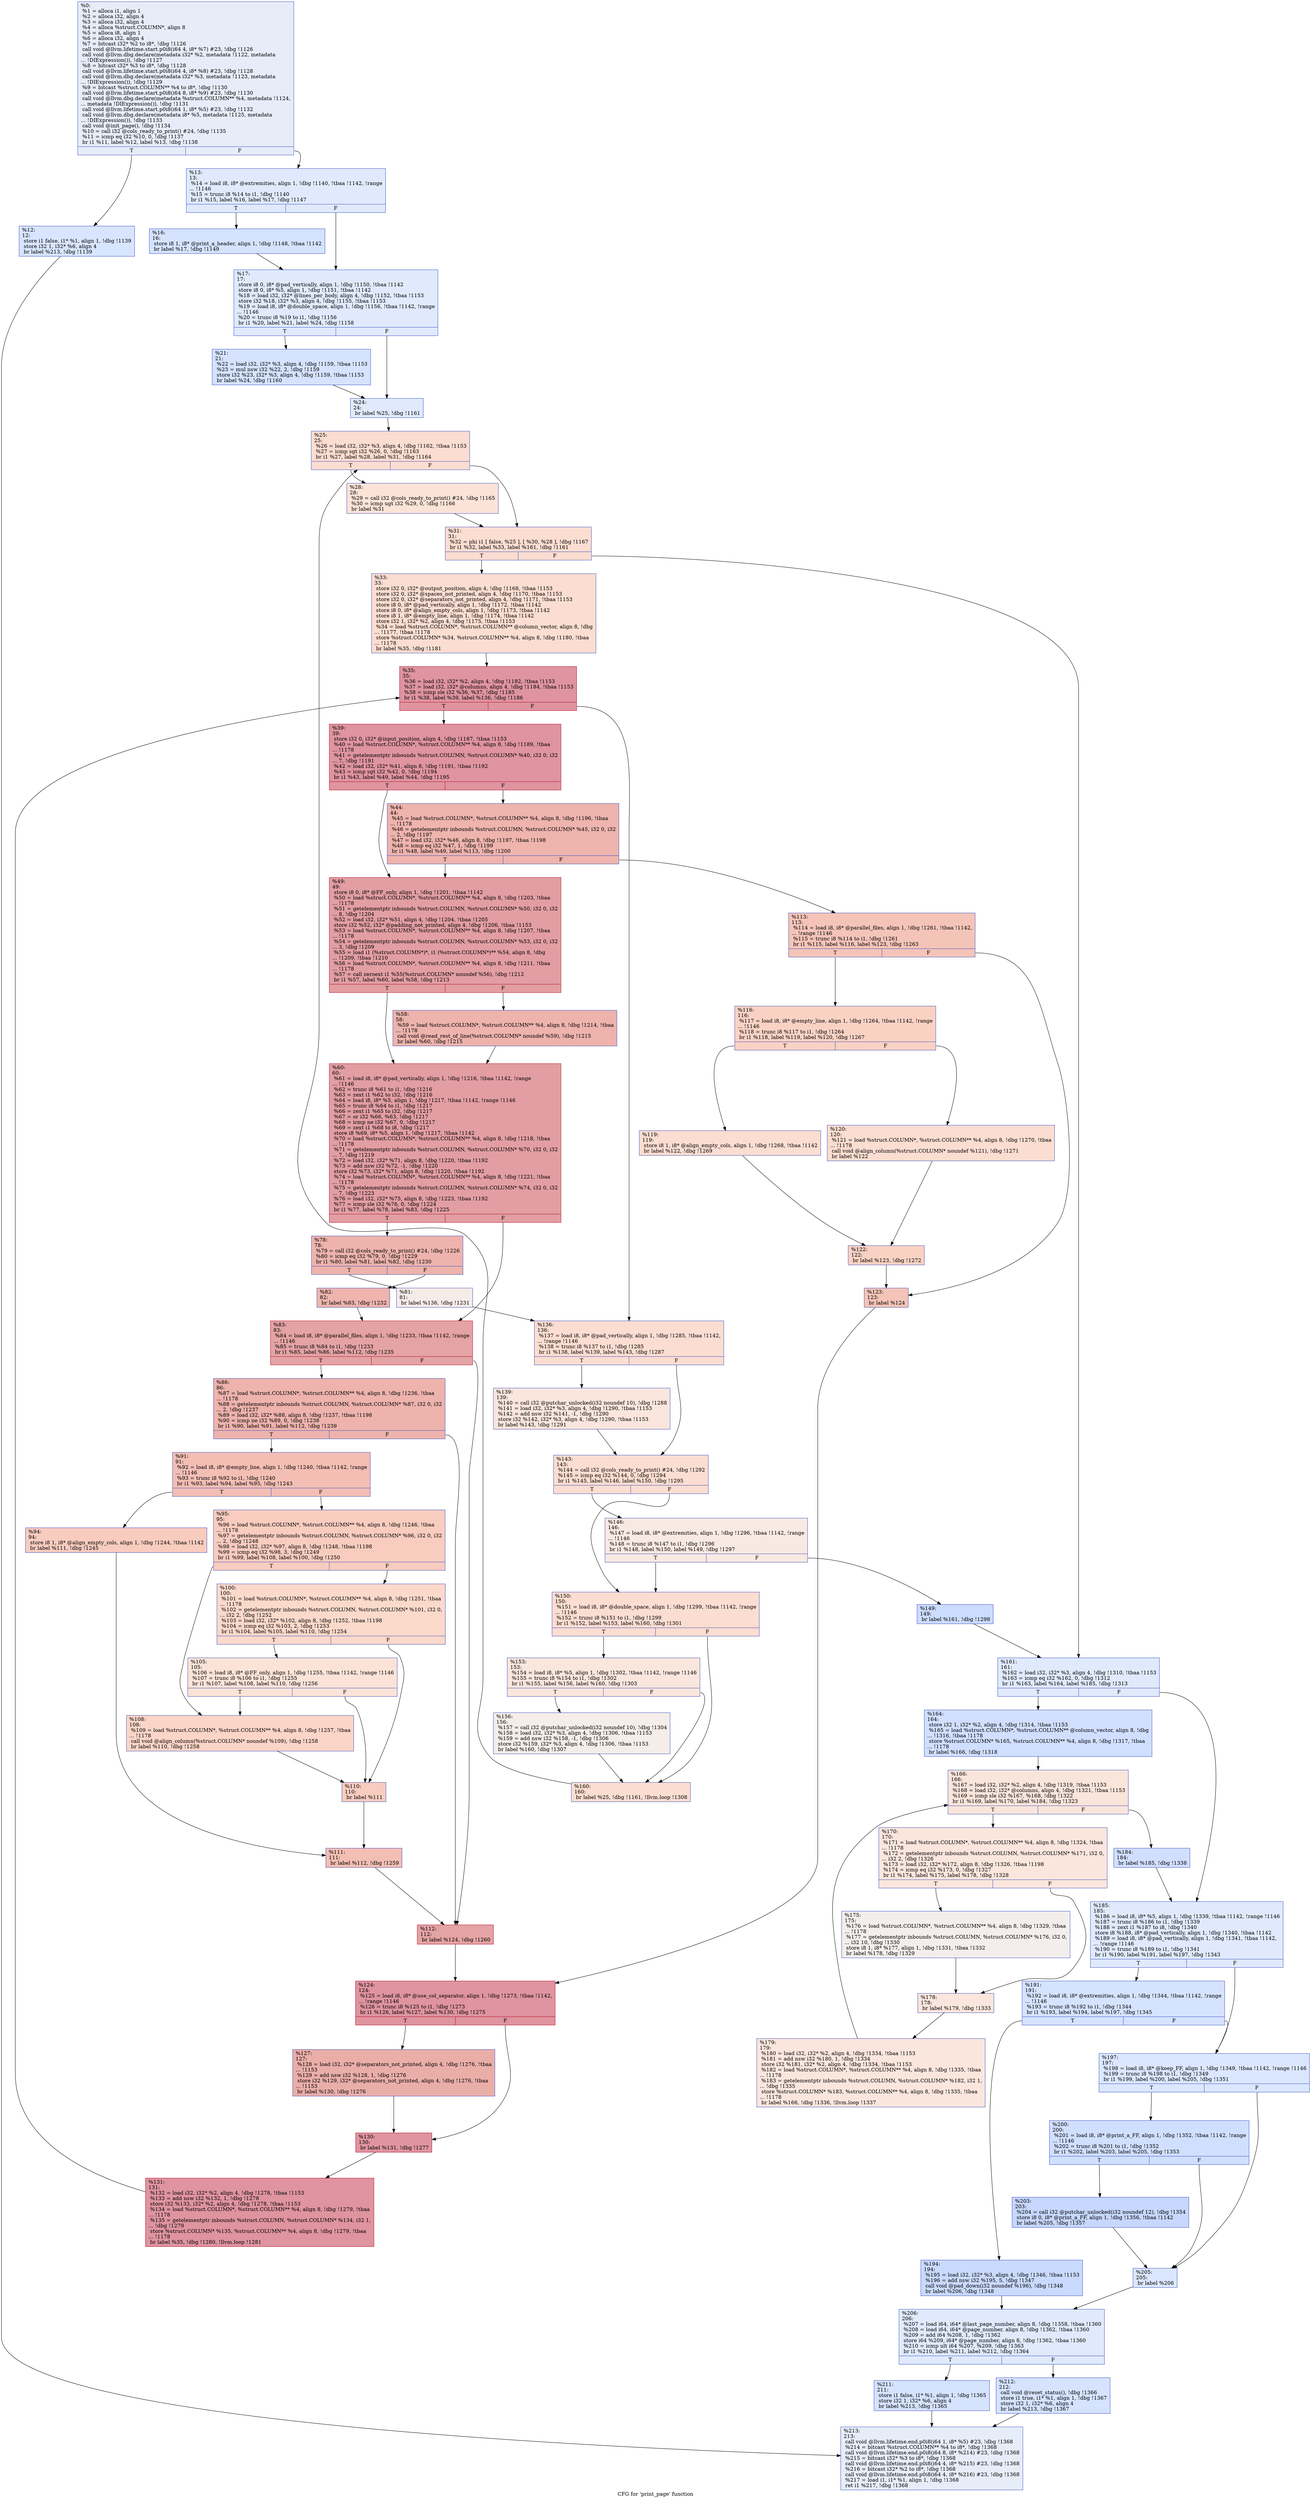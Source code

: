 digraph "CFG for 'print_page' function" {
	label="CFG for 'print_page' function";

	Node0x162cf10 [shape=record,color="#3d50c3ff", style=filled, fillcolor="#c7d7f070",label="{%0:\l  %1 = alloca i1, align 1\l  %2 = alloca i32, align 4\l  %3 = alloca i32, align 4\l  %4 = alloca %struct.COLUMN*, align 8\l  %5 = alloca i8, align 1\l  %6 = alloca i32, align 4\l  %7 = bitcast i32* %2 to i8*, !dbg !1126\l  call void @llvm.lifetime.start.p0i8(i64 4, i8* %7) #23, !dbg !1126\l  call void @llvm.dbg.declare(metadata i32* %2, metadata !1122, metadata\l... !DIExpression()), !dbg !1127\l  %8 = bitcast i32* %3 to i8*, !dbg !1128\l  call void @llvm.lifetime.start.p0i8(i64 4, i8* %8) #23, !dbg !1128\l  call void @llvm.dbg.declare(metadata i32* %3, metadata !1123, metadata\l... !DIExpression()), !dbg !1129\l  %9 = bitcast %struct.COLUMN** %4 to i8*, !dbg !1130\l  call void @llvm.lifetime.start.p0i8(i64 8, i8* %9) #23, !dbg !1130\l  call void @llvm.dbg.declare(metadata %struct.COLUMN** %4, metadata !1124,\l... metadata !DIExpression()), !dbg !1131\l  call void @llvm.lifetime.start.p0i8(i64 1, i8* %5) #23, !dbg !1132\l  call void @llvm.dbg.declare(metadata i8* %5, metadata !1125, metadata\l... !DIExpression()), !dbg !1133\l  call void @init_page(), !dbg !1134\l  %10 = call i32 @cols_ready_to_print() #24, !dbg !1135\l  %11 = icmp eq i32 %10, 0, !dbg !1137\l  br i1 %11, label %12, label %13, !dbg !1138\l|{<s0>T|<s1>F}}"];
	Node0x162cf10:s0 -> Node0x162d220;
	Node0x162cf10:s1 -> Node0x162d270;
	Node0x162d220 [shape=record,color="#3d50c3ff", style=filled, fillcolor="#a7c5fe70",label="{%12:\l12:                                               \l  store i1 false, i1* %1, align 1, !dbg !1139\l  store i32 1, i32* %6, align 4\l  br label %213, !dbg !1139\l}"];
	Node0x162d220 -> Node0x162e710;
	Node0x162d270 [shape=record,color="#3d50c3ff", style=filled, fillcolor="#b9d0f970",label="{%13:\l13:                                               \l  %14 = load i8, i8* @extremities, align 1, !dbg !1140, !tbaa !1142, !range\l... !1146\l  %15 = trunc i8 %14 to i1, !dbg !1140\l  br i1 %15, label %16, label %17, !dbg !1147\l|{<s0>T|<s1>F}}"];
	Node0x162d270:s0 -> Node0x162d2c0;
	Node0x162d270:s1 -> Node0x162d310;
	Node0x162d2c0 [shape=record,color="#3d50c3ff", style=filled, fillcolor="#a1c0ff70",label="{%16:\l16:                                               \l  store i8 1, i8* @print_a_header, align 1, !dbg !1148, !tbaa !1142\l  br label %17, !dbg !1149\l}"];
	Node0x162d2c0 -> Node0x162d310;
	Node0x162d310 [shape=record,color="#3d50c3ff", style=filled, fillcolor="#b9d0f970",label="{%17:\l17:                                               \l  store i8 0, i8* @pad_vertically, align 1, !dbg !1150, !tbaa !1142\l  store i8 0, i8* %5, align 1, !dbg !1151, !tbaa !1142\l  %18 = load i32, i32* @lines_per_body, align 4, !dbg !1152, !tbaa !1153\l  store i32 %18, i32* %3, align 4, !dbg !1155, !tbaa !1153\l  %19 = load i8, i8* @double_space, align 1, !dbg !1156, !tbaa !1142, !range\l... !1146\l  %20 = trunc i8 %19 to i1, !dbg !1156\l  br i1 %20, label %21, label %24, !dbg !1158\l|{<s0>T|<s1>F}}"];
	Node0x162d310:s0 -> Node0x162d360;
	Node0x162d310:s1 -> Node0x162d3b0;
	Node0x162d360 [shape=record,color="#3d50c3ff", style=filled, fillcolor="#a1c0ff70",label="{%21:\l21:                                               \l  %22 = load i32, i32* %3, align 4, !dbg !1159, !tbaa !1153\l  %23 = mul nsw i32 %22, 2, !dbg !1159\l  store i32 %23, i32* %3, align 4, !dbg !1159, !tbaa !1153\l  br label %24, !dbg !1160\l}"];
	Node0x162d360 -> Node0x162d3b0;
	Node0x162d3b0 [shape=record,color="#3d50c3ff", style=filled, fillcolor="#b9d0f970",label="{%24:\l24:                                               \l  br label %25, !dbg !1161\l}"];
	Node0x162d3b0 -> Node0x162d400;
	Node0x162d400 [shape=record,color="#3d50c3ff", style=filled, fillcolor="#f7b39670",label="{%25:\l25:                                               \l  %26 = load i32, i32* %3, align 4, !dbg !1162, !tbaa !1153\l  %27 = icmp sgt i32 %26, 0, !dbg !1163\l  br i1 %27, label %28, label %31, !dbg !1164\l|{<s0>T|<s1>F}}"];
	Node0x162d400:s0 -> Node0x162d450;
	Node0x162d400:s1 -> Node0x162d4a0;
	Node0x162d450 [shape=record,color="#3d50c3ff", style=filled, fillcolor="#f6bfa670",label="{%28:\l28:                                               \l  %29 = call i32 @cols_ready_to_print() #24, !dbg !1165\l  %30 = icmp ugt i32 %29, 0, !dbg !1166\l  br label %31\l}"];
	Node0x162d450 -> Node0x162d4a0;
	Node0x162d4a0 [shape=record,color="#3d50c3ff", style=filled, fillcolor="#f7b39670",label="{%31:\l31:                                               \l  %32 = phi i1 [ false, %25 ], [ %30, %28 ], !dbg !1167\l  br i1 %32, label %33, label %161, !dbg !1161\l|{<s0>T|<s1>F}}"];
	Node0x162d4a0:s0 -> Node0x162d4f0;
	Node0x162d4a0:s1 -> Node0x162e170;
	Node0x162d4f0 [shape=record,color="#3d50c3ff", style=filled, fillcolor="#f7b39670",label="{%33:\l33:                                               \l  store i32 0, i32* @output_position, align 4, !dbg !1168, !tbaa !1153\l  store i32 0, i32* @spaces_not_printed, align 4, !dbg !1170, !tbaa !1153\l  store i32 0, i32* @separators_not_printed, align 4, !dbg !1171, !tbaa !1153\l  store i8 0, i8* @pad_vertically, align 1, !dbg !1172, !tbaa !1142\l  store i8 0, i8* @align_empty_cols, align 1, !dbg !1173, !tbaa !1142\l  store i8 1, i8* @empty_line, align 1, !dbg !1174, !tbaa !1142\l  store i32 1, i32* %2, align 4, !dbg !1175, !tbaa !1153\l  %34 = load %struct.COLUMN*, %struct.COLUMN** @column_vector, align 8, !dbg\l... !1177, !tbaa !1178\l  store %struct.COLUMN* %34, %struct.COLUMN** %4, align 8, !dbg !1180, !tbaa\l... !1178\l  br label %35, !dbg !1181\l}"];
	Node0x162d4f0 -> Node0x162d540;
	Node0x162d540 [shape=record,color="#b70d28ff", style=filled, fillcolor="#b70d2870",label="{%35:\l35:                                               \l  %36 = load i32, i32* %2, align 4, !dbg !1182, !tbaa !1153\l  %37 = load i32, i32* @columns, align 4, !dbg !1184, !tbaa !1153\l  %38 = icmp sle i32 %36, %37, !dbg !1185\l  br i1 %38, label %39, label %136, !dbg !1186\l|{<s0>T|<s1>F}}"];
	Node0x162d540:s0 -> Node0x162d590;
	Node0x162d540:s1 -> Node0x162dea0;
	Node0x162d590 [shape=record,color="#b70d28ff", style=filled, fillcolor="#b70d2870",label="{%39:\l39:                                               \l  store i32 0, i32* @input_position, align 4, !dbg !1187, !tbaa !1153\l  %40 = load %struct.COLUMN*, %struct.COLUMN** %4, align 8, !dbg !1189, !tbaa\l... !1178\l  %41 = getelementptr inbounds %struct.COLUMN, %struct.COLUMN* %40, i32 0, i32\l... 7, !dbg !1191\l  %42 = load i32, i32* %41, align 8, !dbg !1191, !tbaa !1192\l  %43 = icmp sgt i32 %42, 0, !dbg !1194\l  br i1 %43, label %49, label %44, !dbg !1195\l|{<s0>T|<s1>F}}"];
	Node0x162d590:s0 -> Node0x162d630;
	Node0x162d590:s1 -> Node0x162d5e0;
	Node0x162d5e0 [shape=record,color="#3d50c3ff", style=filled, fillcolor="#d8564670",label="{%44:\l44:                                               \l  %45 = load %struct.COLUMN*, %struct.COLUMN** %4, align 8, !dbg !1196, !tbaa\l... !1178\l  %46 = getelementptr inbounds %struct.COLUMN, %struct.COLUMN* %45, i32 0, i32\l... 2, !dbg !1197\l  %47 = load i32, i32* %46, align 8, !dbg !1197, !tbaa !1198\l  %48 = icmp eq i32 %47, 1, !dbg !1199\l  br i1 %48, label %49, label %113, !dbg !1200\l|{<s0>T|<s1>F}}"];
	Node0x162d5e0:s0 -> Node0x162d630;
	Node0x162d5e0:s1 -> Node0x162db80;
	Node0x162d630 [shape=record,color="#b70d28ff", style=filled, fillcolor="#be242e70",label="{%49:\l49:                                               \l  store i8 0, i8* @FF_only, align 1, !dbg !1201, !tbaa !1142\l  %50 = load %struct.COLUMN*, %struct.COLUMN** %4, align 8, !dbg !1203, !tbaa\l... !1178\l  %51 = getelementptr inbounds %struct.COLUMN, %struct.COLUMN* %50, i32 0, i32\l... 8, !dbg !1204\l  %52 = load i32, i32* %51, align 4, !dbg !1204, !tbaa !1205\l  store i32 %52, i32* @padding_not_printed, align 4, !dbg !1206, !tbaa !1153\l  %53 = load %struct.COLUMN*, %struct.COLUMN** %4, align 8, !dbg !1207, !tbaa\l... !1178\l  %54 = getelementptr inbounds %struct.COLUMN, %struct.COLUMN* %53, i32 0, i32\l... 3, !dbg !1209\l  %55 = load i1 (%struct.COLUMN*)*, i1 (%struct.COLUMN*)** %54, align 8, !dbg\l... !1209, !tbaa !1210\l  %56 = load %struct.COLUMN*, %struct.COLUMN** %4, align 8, !dbg !1211, !tbaa\l... !1178\l  %57 = call zeroext i1 %55(%struct.COLUMN* noundef %56), !dbg !1212\l  br i1 %57, label %60, label %58, !dbg !1213\l|{<s0>T|<s1>F}}"];
	Node0x162d630:s0 -> Node0x162d6d0;
	Node0x162d630:s1 -> Node0x162d680;
	Node0x162d680 [shape=record,color="#3d50c3ff", style=filled, fillcolor="#d6524470",label="{%58:\l58:                                               \l  %59 = load %struct.COLUMN*, %struct.COLUMN** %4, align 8, !dbg !1214, !tbaa\l... !1178\l  call void @read_rest_of_line(%struct.COLUMN* noundef %59), !dbg !1215\l  br label %60, !dbg !1215\l}"];
	Node0x162d680 -> Node0x162d6d0;
	Node0x162d6d0 [shape=record,color="#b70d28ff", style=filled, fillcolor="#be242e70",label="{%60:\l60:                                               \l  %61 = load i8, i8* @pad_vertically, align 1, !dbg !1216, !tbaa !1142, !range\l... !1146\l  %62 = trunc i8 %61 to i1, !dbg !1216\l  %63 = zext i1 %62 to i32, !dbg !1216\l  %64 = load i8, i8* %5, align 1, !dbg !1217, !tbaa !1142, !range !1146\l  %65 = trunc i8 %64 to i1, !dbg !1217\l  %66 = zext i1 %65 to i32, !dbg !1217\l  %67 = or i32 %66, %63, !dbg !1217\l  %68 = icmp ne i32 %67, 0, !dbg !1217\l  %69 = zext i1 %68 to i8, !dbg !1217\l  store i8 %69, i8* %5, align 1, !dbg !1217, !tbaa !1142\l  %70 = load %struct.COLUMN*, %struct.COLUMN** %4, align 8, !dbg !1218, !tbaa\l... !1178\l  %71 = getelementptr inbounds %struct.COLUMN, %struct.COLUMN* %70, i32 0, i32\l... 7, !dbg !1219\l  %72 = load i32, i32* %71, align 8, !dbg !1220, !tbaa !1192\l  %73 = add nsw i32 %72, -1, !dbg !1220\l  store i32 %73, i32* %71, align 8, !dbg !1220, !tbaa !1192\l  %74 = load %struct.COLUMN*, %struct.COLUMN** %4, align 8, !dbg !1221, !tbaa\l... !1178\l  %75 = getelementptr inbounds %struct.COLUMN, %struct.COLUMN* %74, i32 0, i32\l... 7, !dbg !1223\l  %76 = load i32, i32* %75, align 8, !dbg !1223, !tbaa !1192\l  %77 = icmp sle i32 %76, 0, !dbg !1224\l  br i1 %77, label %78, label %83, !dbg !1225\l|{<s0>T|<s1>F}}"];
	Node0x162d6d0:s0 -> Node0x162d720;
	Node0x162d6d0:s1 -> Node0x162d810;
	Node0x162d720 [shape=record,color="#3d50c3ff", style=filled, fillcolor="#d6524470",label="{%78:\l78:                                               \l  %79 = call i32 @cols_ready_to_print() #24, !dbg !1226\l  %80 = icmp eq i32 %79, 0, !dbg !1229\l  br i1 %80, label %81, label %82, !dbg !1230\l|{<s0>T|<s1>F}}"];
	Node0x162d720:s0 -> Node0x162d770;
	Node0x162d720:s1 -> Node0x162d7c0;
	Node0x162d770 [shape=record,color="#3d50c3ff", style=filled, fillcolor="#ead5c970",label="{%81:\l81:                                               \l  br label %136, !dbg !1231\l}"];
	Node0x162d770 -> Node0x162dea0;
	Node0x162d7c0 [shape=record,color="#3d50c3ff", style=filled, fillcolor="#d8564670",label="{%82:\l82:                                               \l  br label %83, !dbg !1232\l}"];
	Node0x162d7c0 -> Node0x162d810;
	Node0x162d810 [shape=record,color="#b70d28ff", style=filled, fillcolor="#c32e3170",label="{%83:\l83:                                               \l  %84 = load i8, i8* @parallel_files, align 1, !dbg !1233, !tbaa !1142, !range\l... !1146\l  %85 = trunc i8 %84 to i1, !dbg !1233\l  br i1 %85, label %86, label %112, !dbg !1235\l|{<s0>T|<s1>F}}"];
	Node0x162d810:s0 -> Node0x162d860;
	Node0x162d810:s1 -> Node0x162db30;
	Node0x162d860 [shape=record,color="#3d50c3ff", style=filled, fillcolor="#d6524470",label="{%86:\l86:                                               \l  %87 = load %struct.COLUMN*, %struct.COLUMN** %4, align 8, !dbg !1236, !tbaa\l... !1178\l  %88 = getelementptr inbounds %struct.COLUMN, %struct.COLUMN* %87, i32 0, i32\l... 2, !dbg !1237\l  %89 = load i32, i32* %88, align 8, !dbg !1237, !tbaa !1198\l  %90 = icmp ne i32 %89, 0, !dbg !1238\l  br i1 %90, label %91, label %112, !dbg !1239\l|{<s0>T|<s1>F}}"];
	Node0x162d860:s0 -> Node0x162d8b0;
	Node0x162d860:s1 -> Node0x162db30;
	Node0x162d8b0 [shape=record,color="#3d50c3ff", style=filled, fillcolor="#e36c5570",label="{%91:\l91:                                               \l  %92 = load i8, i8* @empty_line, align 1, !dbg !1240, !tbaa !1142, !range\l... !1146\l  %93 = trunc i8 %92 to i1, !dbg !1240\l  br i1 %93, label %94, label %95, !dbg !1243\l|{<s0>T|<s1>F}}"];
	Node0x162d8b0:s0 -> Node0x162d900;
	Node0x162d8b0:s1 -> Node0x162d950;
	Node0x162d900 [shape=record,color="#3d50c3ff", style=filled, fillcolor="#f08b6e70",label="{%94:\l94:                                               \l  store i8 1, i8* @align_empty_cols, align 1, !dbg !1244, !tbaa !1142\l  br label %111, !dbg !1245\l}"];
	Node0x162d900 -> Node0x162dae0;
	Node0x162d950 [shape=record,color="#3d50c3ff", style=filled, fillcolor="#f08b6e70",label="{%95:\l95:                                               \l  %96 = load %struct.COLUMN*, %struct.COLUMN** %4, align 8, !dbg !1246, !tbaa\l... !1178\l  %97 = getelementptr inbounds %struct.COLUMN, %struct.COLUMN* %96, i32 0, i32\l... 2, !dbg !1248\l  %98 = load i32, i32* %97, align 8, !dbg !1248, !tbaa !1198\l  %99 = icmp eq i32 %98, 3, !dbg !1249\l  br i1 %99, label %108, label %100, !dbg !1250\l|{<s0>T|<s1>F}}"];
	Node0x162d950:s0 -> Node0x162da40;
	Node0x162d950:s1 -> Node0x162d9a0;
	Node0x162d9a0 [shape=record,color="#3d50c3ff", style=filled, fillcolor="#f7a88970",label="{%100:\l100:                                              \l  %101 = load %struct.COLUMN*, %struct.COLUMN** %4, align 8, !dbg !1251, !tbaa\l... !1178\l  %102 = getelementptr inbounds %struct.COLUMN, %struct.COLUMN* %101, i32 0,\l... i32 2, !dbg !1252\l  %103 = load i32, i32* %102, align 8, !dbg !1252, !tbaa !1198\l  %104 = icmp eq i32 %103, 2, !dbg !1253\l  br i1 %104, label %105, label %110, !dbg !1254\l|{<s0>T|<s1>F}}"];
	Node0x162d9a0:s0 -> Node0x162d9f0;
	Node0x162d9a0:s1 -> Node0x162da90;
	Node0x162d9f0 [shape=record,color="#3d50c3ff", style=filled, fillcolor="#f6bfa670",label="{%105:\l105:                                              \l  %106 = load i8, i8* @FF_only, align 1, !dbg !1255, !tbaa !1142, !range !1146\l  %107 = trunc i8 %106 to i1, !dbg !1255\l  br i1 %107, label %108, label %110, !dbg !1256\l|{<s0>T|<s1>F}}"];
	Node0x162d9f0:s0 -> Node0x162da40;
	Node0x162d9f0:s1 -> Node0x162da90;
	Node0x162da40 [shape=record,color="#3d50c3ff", style=filled, fillcolor="#f5a08170",label="{%108:\l108:                                              \l  %109 = load %struct.COLUMN*, %struct.COLUMN** %4, align 8, !dbg !1257, !tbaa\l... !1178\l  call void @align_column(%struct.COLUMN* noundef %109), !dbg !1258\l  br label %110, !dbg !1258\l}"];
	Node0x162da40 -> Node0x162da90;
	Node0x162da90 [shape=record,color="#3d50c3ff", style=filled, fillcolor="#f08b6e70",label="{%110:\l110:                                              \l  br label %111\l}"];
	Node0x162da90 -> Node0x162dae0;
	Node0x162dae0 [shape=record,color="#3d50c3ff", style=filled, fillcolor="#e36c5570",label="{%111:\l111:                                              \l  br label %112, !dbg !1259\l}"];
	Node0x162dae0 -> Node0x162db30;
	Node0x162db30 [shape=record,color="#b70d28ff", style=filled, fillcolor="#c32e3170",label="{%112:\l112:                                              \l  br label %124, !dbg !1260\l}"];
	Node0x162db30 -> Node0x162dd60;
	Node0x162db80 [shape=record,color="#3d50c3ff", style=filled, fillcolor="#e97a5f70",label="{%113:\l113:                                              \l  %114 = load i8, i8* @parallel_files, align 1, !dbg !1261, !tbaa !1142,\l... !range !1146\l  %115 = trunc i8 %114 to i1, !dbg !1261\l  br i1 %115, label %116, label %123, !dbg !1263\l|{<s0>T|<s1>F}}"];
	Node0x162db80:s0 -> Node0x162dbd0;
	Node0x162db80:s1 -> Node0x162dd10;
	Node0x162dbd0 [shape=record,color="#3d50c3ff", style=filled, fillcolor="#f4987a70",label="{%116:\l116:                                              \l  %117 = load i8, i8* @empty_line, align 1, !dbg !1264, !tbaa !1142, !range\l... !1146\l  %118 = trunc i8 %117 to i1, !dbg !1264\l  br i1 %118, label %119, label %120, !dbg !1267\l|{<s0>T|<s1>F}}"];
	Node0x162dbd0:s0 -> Node0x162dc20;
	Node0x162dbd0:s1 -> Node0x162dc70;
	Node0x162dc20 [shape=record,color="#3d50c3ff", style=filled, fillcolor="#f7b39670",label="{%119:\l119:                                              \l  store i8 1, i8* @align_empty_cols, align 1, !dbg !1268, !tbaa !1142\l  br label %122, !dbg !1269\l}"];
	Node0x162dc20 -> Node0x162dcc0;
	Node0x162dc70 [shape=record,color="#3d50c3ff", style=filled, fillcolor="#f7b39670",label="{%120:\l120:                                              \l  %121 = load %struct.COLUMN*, %struct.COLUMN** %4, align 8, !dbg !1270, !tbaa\l... !1178\l  call void @align_column(%struct.COLUMN* noundef %121), !dbg !1271\l  br label %122\l}"];
	Node0x162dc70 -> Node0x162dcc0;
	Node0x162dcc0 [shape=record,color="#3d50c3ff", style=filled, fillcolor="#f4987a70",label="{%122:\l122:                                              \l  br label %123, !dbg !1272\l}"];
	Node0x162dcc0 -> Node0x162dd10;
	Node0x162dd10 [shape=record,color="#3d50c3ff", style=filled, fillcolor="#e97a5f70",label="{%123:\l123:                                              \l  br label %124\l}"];
	Node0x162dd10 -> Node0x162dd60;
	Node0x162dd60 [shape=record,color="#b70d28ff", style=filled, fillcolor="#b70d2870",label="{%124:\l124:                                              \l  %125 = load i8, i8* @use_col_separator, align 1, !dbg !1273, !tbaa !1142,\l... !range !1146\l  %126 = trunc i8 %125 to i1, !dbg !1273\l  br i1 %126, label %127, label %130, !dbg !1275\l|{<s0>T|<s1>F}}"];
	Node0x162dd60:s0 -> Node0x162ddb0;
	Node0x162dd60:s1 -> Node0x162de00;
	Node0x162ddb0 [shape=record,color="#3d50c3ff", style=filled, fillcolor="#d0473d70",label="{%127:\l127:                                              \l  %128 = load i32, i32* @separators_not_printed, align 4, !dbg !1276, !tbaa\l... !1153\l  %129 = add nsw i32 %128, 1, !dbg !1276\l  store i32 %129, i32* @separators_not_printed, align 4, !dbg !1276, !tbaa\l... !1153\l  br label %130, !dbg !1276\l}"];
	Node0x162ddb0 -> Node0x162de00;
	Node0x162de00 [shape=record,color="#b70d28ff", style=filled, fillcolor="#b70d2870",label="{%130:\l130:                                              \l  br label %131, !dbg !1277\l}"];
	Node0x162de00 -> Node0x162de50;
	Node0x162de50 [shape=record,color="#b70d28ff", style=filled, fillcolor="#b70d2870",label="{%131:\l131:                                              \l  %132 = load i32, i32* %2, align 4, !dbg !1278, !tbaa !1153\l  %133 = add nsw i32 %132, 1, !dbg !1278\l  store i32 %133, i32* %2, align 4, !dbg !1278, !tbaa !1153\l  %134 = load %struct.COLUMN*, %struct.COLUMN** %4, align 8, !dbg !1279, !tbaa\l... !1178\l  %135 = getelementptr inbounds %struct.COLUMN, %struct.COLUMN* %134, i32 1,\l... !dbg !1279\l  store %struct.COLUMN* %135, %struct.COLUMN** %4, align 8, !dbg !1279, !tbaa\l... !1178\l  br label %35, !dbg !1280, !llvm.loop !1281\l}"];
	Node0x162de50 -> Node0x162d540;
	Node0x162dea0 [shape=record,color="#3d50c3ff", style=filled, fillcolor="#f7b39670",label="{%136:\l136:                                              \l  %137 = load i8, i8* @pad_vertically, align 1, !dbg !1285, !tbaa !1142,\l... !range !1146\l  %138 = trunc i8 %137 to i1, !dbg !1285\l  br i1 %138, label %139, label %143, !dbg !1287\l|{<s0>T|<s1>F}}"];
	Node0x162dea0:s0 -> Node0x162def0;
	Node0x162dea0:s1 -> Node0x162df40;
	Node0x162def0 [shape=record,color="#3d50c3ff", style=filled, fillcolor="#f3c7b170",label="{%139:\l139:                                              \l  %140 = call i32 @putchar_unlocked(i32 noundef 10), !dbg !1288\l  %141 = load i32, i32* %3, align 4, !dbg !1290, !tbaa !1153\l  %142 = add nsw i32 %141, -1, !dbg !1290\l  store i32 %142, i32* %3, align 4, !dbg !1290, !tbaa !1153\l  br label %143, !dbg !1291\l}"];
	Node0x162def0 -> Node0x162df40;
	Node0x162df40 [shape=record,color="#3d50c3ff", style=filled, fillcolor="#f7b39670",label="{%143:\l143:                                              \l  %144 = call i32 @cols_ready_to_print() #24, !dbg !1292\l  %145 = icmp eq i32 %144, 0, !dbg !1294\l  br i1 %145, label %146, label %150, !dbg !1295\l|{<s0>T|<s1>F}}"];
	Node0x162df40:s0 -> Node0x162df90;
	Node0x162df40:s1 -> Node0x162e030;
	Node0x162df90 [shape=record,color="#3d50c3ff", style=filled, fillcolor="#efcebd70",label="{%146:\l146:                                              \l  %147 = load i8, i8* @extremities, align 1, !dbg !1296, !tbaa !1142, !range\l... !1146\l  %148 = trunc i8 %147 to i1, !dbg !1296\l  br i1 %148, label %150, label %149, !dbg !1297\l|{<s0>T|<s1>F}}"];
	Node0x162df90:s0 -> Node0x162e030;
	Node0x162df90:s1 -> Node0x162dfe0;
	Node0x162dfe0 [shape=record,color="#3d50c3ff", style=filled, fillcolor="#8caffe70",label="{%149:\l149:                                              \l  br label %161, !dbg !1298\l}"];
	Node0x162dfe0 -> Node0x162e170;
	Node0x162e030 [shape=record,color="#3d50c3ff", style=filled, fillcolor="#f7b39670",label="{%150:\l150:                                              \l  %151 = load i8, i8* @double_space, align 1, !dbg !1299, !tbaa !1142, !range\l... !1146\l  %152 = trunc i8 %151 to i1, !dbg !1299\l  br i1 %152, label %153, label %160, !dbg !1301\l|{<s0>T|<s1>F}}"];
	Node0x162e030:s0 -> Node0x162e080;
	Node0x162e030:s1 -> Node0x162e120;
	Node0x162e080 [shape=record,color="#3d50c3ff", style=filled, fillcolor="#f3c7b170",label="{%153:\l153:                                              \l  %154 = load i8, i8* %5, align 1, !dbg !1302, !tbaa !1142, !range !1146\l  %155 = trunc i8 %154 to i1, !dbg !1302\l  br i1 %155, label %156, label %160, !dbg !1303\l|{<s0>T|<s1>F}}"];
	Node0x162e080:s0 -> Node0x162e0d0;
	Node0x162e080:s1 -> Node0x162e120;
	Node0x162e0d0 [shape=record,color="#3d50c3ff", style=filled, fillcolor="#e8d6cc70",label="{%156:\l156:                                              \l  %157 = call i32 @putchar_unlocked(i32 noundef 10), !dbg !1304\l  %158 = load i32, i32* %3, align 4, !dbg !1306, !tbaa !1153\l  %159 = add nsw i32 %158, -1, !dbg !1306\l  store i32 %159, i32* %3, align 4, !dbg !1306, !tbaa !1153\l  br label %160, !dbg !1307\l}"];
	Node0x162e0d0 -> Node0x162e120;
	Node0x162e120 [shape=record,color="#3d50c3ff", style=filled, fillcolor="#f7b39670",label="{%160:\l160:                                              \l  br label %25, !dbg !1161, !llvm.loop !1308\l}"];
	Node0x162e120 -> Node0x162d400;
	Node0x162e170 [shape=record,color="#3d50c3ff", style=filled, fillcolor="#b9d0f970",label="{%161:\l161:                                              \l  %162 = load i32, i32* %3, align 4, !dbg !1310, !tbaa !1153\l  %163 = icmp eq i32 %162, 0, !dbg !1312\l  br i1 %163, label %164, label %185, !dbg !1313\l|{<s0>T|<s1>F}}"];
	Node0x162e170:s0 -> Node0x162e1c0;
	Node0x162e170:s1 -> Node0x162e3f0;
	Node0x162e1c0 [shape=record,color="#3d50c3ff", style=filled, fillcolor="#96b7ff70",label="{%164:\l164:                                              \l  store i32 1, i32* %2, align 4, !dbg !1314, !tbaa !1153\l  %165 = load %struct.COLUMN*, %struct.COLUMN** @column_vector, align 8, !dbg\l... !1316, !tbaa !1178\l  store %struct.COLUMN* %165, %struct.COLUMN** %4, align 8, !dbg !1317, !tbaa\l... !1178\l  br label %166, !dbg !1318\l}"];
	Node0x162e1c0 -> Node0x162e210;
	Node0x162e210 [shape=record,color="#3d50c3ff", style=filled, fillcolor="#f4c5ad70",label="{%166:\l166:                                              \l  %167 = load i32, i32* %2, align 4, !dbg !1319, !tbaa !1153\l  %168 = load i32, i32* @columns, align 4, !dbg !1321, !tbaa !1153\l  %169 = icmp sle i32 %167, %168, !dbg !1322\l  br i1 %169, label %170, label %184, !dbg !1323\l|{<s0>T|<s1>F}}"];
	Node0x162e210:s0 -> Node0x162e260;
	Node0x162e210:s1 -> Node0x162e3a0;
	Node0x162e260 [shape=record,color="#3d50c3ff", style=filled, fillcolor="#f3c7b170",label="{%170:\l170:                                              \l  %171 = load %struct.COLUMN*, %struct.COLUMN** %4, align 8, !dbg !1324, !tbaa\l... !1178\l  %172 = getelementptr inbounds %struct.COLUMN, %struct.COLUMN* %171, i32 0,\l... i32 2, !dbg !1326\l  %173 = load i32, i32* %172, align 8, !dbg !1326, !tbaa !1198\l  %174 = icmp eq i32 %173, 0, !dbg !1327\l  br i1 %174, label %175, label %178, !dbg !1328\l|{<s0>T|<s1>F}}"];
	Node0x162e260:s0 -> Node0x162e2b0;
	Node0x162e260:s1 -> Node0x162e300;
	Node0x162e2b0 [shape=record,color="#3d50c3ff", style=filled, fillcolor="#e3d9d370",label="{%175:\l175:                                              \l  %176 = load %struct.COLUMN*, %struct.COLUMN** %4, align 8, !dbg !1329, !tbaa\l... !1178\l  %177 = getelementptr inbounds %struct.COLUMN, %struct.COLUMN* %176, i32 0,\l... i32 10, !dbg !1330\l  store i8 1, i8* %177, align 1, !dbg !1331, !tbaa !1332\l  br label %178, !dbg !1329\l}"];
	Node0x162e2b0 -> Node0x162e300;
	Node0x162e300 [shape=record,color="#3d50c3ff", style=filled, fillcolor="#f3c7b170",label="{%178:\l178:                                              \l  br label %179, !dbg !1333\l}"];
	Node0x162e300 -> Node0x162e350;
	Node0x162e350 [shape=record,color="#3d50c3ff", style=filled, fillcolor="#f3c7b170",label="{%179:\l179:                                              \l  %180 = load i32, i32* %2, align 4, !dbg !1334, !tbaa !1153\l  %181 = add nsw i32 %180, 1, !dbg !1334\l  store i32 %181, i32* %2, align 4, !dbg !1334, !tbaa !1153\l  %182 = load %struct.COLUMN*, %struct.COLUMN** %4, align 8, !dbg !1335, !tbaa\l... !1178\l  %183 = getelementptr inbounds %struct.COLUMN, %struct.COLUMN* %182, i32 1,\l... !dbg !1335\l  store %struct.COLUMN* %183, %struct.COLUMN** %4, align 8, !dbg !1335, !tbaa\l... !1178\l  br label %166, !dbg !1336, !llvm.loop !1337\l}"];
	Node0x162e350 -> Node0x162e210;
	Node0x162e3a0 [shape=record,color="#3d50c3ff", style=filled, fillcolor="#96b7ff70",label="{%184:\l184:                                              \l  br label %185, !dbg !1338\l}"];
	Node0x162e3a0 -> Node0x162e3f0;
	Node0x162e3f0 [shape=record,color="#3d50c3ff", style=filled, fillcolor="#b9d0f970",label="{%185:\l185:                                              \l  %186 = load i8, i8* %5, align 1, !dbg !1339, !tbaa !1142, !range !1146\l  %187 = trunc i8 %186 to i1, !dbg !1339\l  %188 = zext i1 %187 to i8, !dbg !1340\l  store i8 %188, i8* @pad_vertically, align 1, !dbg !1340, !tbaa !1142\l  %189 = load i8, i8* @pad_vertically, align 1, !dbg !1341, !tbaa !1142,\l... !range !1146\l  %190 = trunc i8 %189 to i1, !dbg !1341\l  br i1 %190, label %191, label %197, !dbg !1343\l|{<s0>T|<s1>F}}"];
	Node0x162e3f0:s0 -> Node0x162e440;
	Node0x162e3f0:s1 -> Node0x162e4e0;
	Node0x162e440 [shape=record,color="#3d50c3ff", style=filled, fillcolor="#a1c0ff70",label="{%191:\l191:                                              \l  %192 = load i8, i8* @extremities, align 1, !dbg !1344, !tbaa !1142, !range\l... !1146\l  %193 = trunc i8 %192 to i1, !dbg !1344\l  br i1 %193, label %194, label %197, !dbg !1345\l|{<s0>T|<s1>F}}"];
	Node0x162e440:s0 -> Node0x162e490;
	Node0x162e440:s1 -> Node0x162e4e0;
	Node0x162e490 [shape=record,color="#3d50c3ff", style=filled, fillcolor="#88abfd70",label="{%194:\l194:                                              \l  %195 = load i32, i32* %3, align 4, !dbg !1346, !tbaa !1153\l  %196 = add nsw i32 %195, 5, !dbg !1347\l  call void @pad_down(i32 noundef %196), !dbg !1348\l  br label %206, !dbg !1348\l}"];
	Node0x162e490 -> Node0x162e620;
	Node0x162e4e0 [shape=record,color="#3d50c3ff", style=filled, fillcolor="#aec9fc70",label="{%197:\l197:                                              \l  %198 = load i8, i8* @keep_FF, align 1, !dbg !1349, !tbaa !1142, !range !1146\l  %199 = trunc i8 %198 to i1, !dbg !1349\l  br i1 %199, label %200, label %205, !dbg !1351\l|{<s0>T|<s1>F}}"];
	Node0x162e4e0:s0 -> Node0x162e530;
	Node0x162e4e0:s1 -> Node0x162e5d0;
	Node0x162e530 [shape=record,color="#3d50c3ff", style=filled, fillcolor="#96b7ff70",label="{%200:\l200:                                              \l  %201 = load i8, i8* @print_a_FF, align 1, !dbg !1352, !tbaa !1142, !range\l... !1146\l  %202 = trunc i8 %201 to i1, !dbg !1352\l  br i1 %202, label %203, label %205, !dbg !1353\l|{<s0>T|<s1>F}}"];
	Node0x162e530:s0 -> Node0x162e580;
	Node0x162e530:s1 -> Node0x162e5d0;
	Node0x162e580 [shape=record,color="#3d50c3ff", style=filled, fillcolor="#81a4fb70",label="{%203:\l203:                                              \l  %204 = call i32 @putchar_unlocked(i32 noundef 12), !dbg !1354\l  store i8 0, i8* @print_a_FF, align 1, !dbg !1356, !tbaa !1142\l  br label %205, !dbg !1357\l}"];
	Node0x162e580 -> Node0x162e5d0;
	Node0x162e5d0 [shape=record,color="#3d50c3ff", style=filled, fillcolor="#aec9fc70",label="{%205:\l205:                                              \l  br label %206\l}"];
	Node0x162e5d0 -> Node0x162e620;
	Node0x162e620 [shape=record,color="#3d50c3ff", style=filled, fillcolor="#b9d0f970",label="{%206:\l206:                                              \l  %207 = load i64, i64* @last_page_number, align 8, !dbg !1358, !tbaa !1360\l  %208 = load i64, i64* @page_number, align 8, !dbg !1362, !tbaa !1360\l  %209 = add i64 %208, 1, !dbg !1362\l  store i64 %209, i64* @page_number, align 8, !dbg !1362, !tbaa !1360\l  %210 = icmp ult i64 %207, %209, !dbg !1363\l  br i1 %210, label %211, label %212, !dbg !1364\l|{<s0>T|<s1>F}}"];
	Node0x162e620:s0 -> Node0x162e670;
	Node0x162e620:s1 -> Node0x162e6c0;
	Node0x162e670 [shape=record,color="#3d50c3ff", style=filled, fillcolor="#a1c0ff70",label="{%211:\l211:                                              \l  store i1 false, i1* %1, align 1, !dbg !1365\l  store i32 1, i32* %6, align 4\l  br label %213, !dbg !1365\l}"];
	Node0x162e670 -> Node0x162e710;
	Node0x162e6c0 [shape=record,color="#3d50c3ff", style=filled, fillcolor="#a1c0ff70",label="{%212:\l212:                                              \l  call void @reset_status(), !dbg !1366\l  store i1 true, i1* %1, align 1, !dbg !1367\l  store i32 1, i32* %6, align 4\l  br label %213, !dbg !1367\l}"];
	Node0x162e6c0 -> Node0x162e710;
	Node0x162e710 [shape=record,color="#3d50c3ff", style=filled, fillcolor="#c7d7f070",label="{%213:\l213:                                              \l  call void @llvm.lifetime.end.p0i8(i64 1, i8* %5) #23, !dbg !1368\l  %214 = bitcast %struct.COLUMN** %4 to i8*, !dbg !1368\l  call void @llvm.lifetime.end.p0i8(i64 8, i8* %214) #23, !dbg !1368\l  %215 = bitcast i32* %3 to i8*, !dbg !1368\l  call void @llvm.lifetime.end.p0i8(i64 4, i8* %215) #23, !dbg !1368\l  %216 = bitcast i32* %2 to i8*, !dbg !1368\l  call void @llvm.lifetime.end.p0i8(i64 4, i8* %216) #23, !dbg !1368\l  %217 = load i1, i1* %1, align 1, !dbg !1368\l  ret i1 %217, !dbg !1368\l}"];
}
